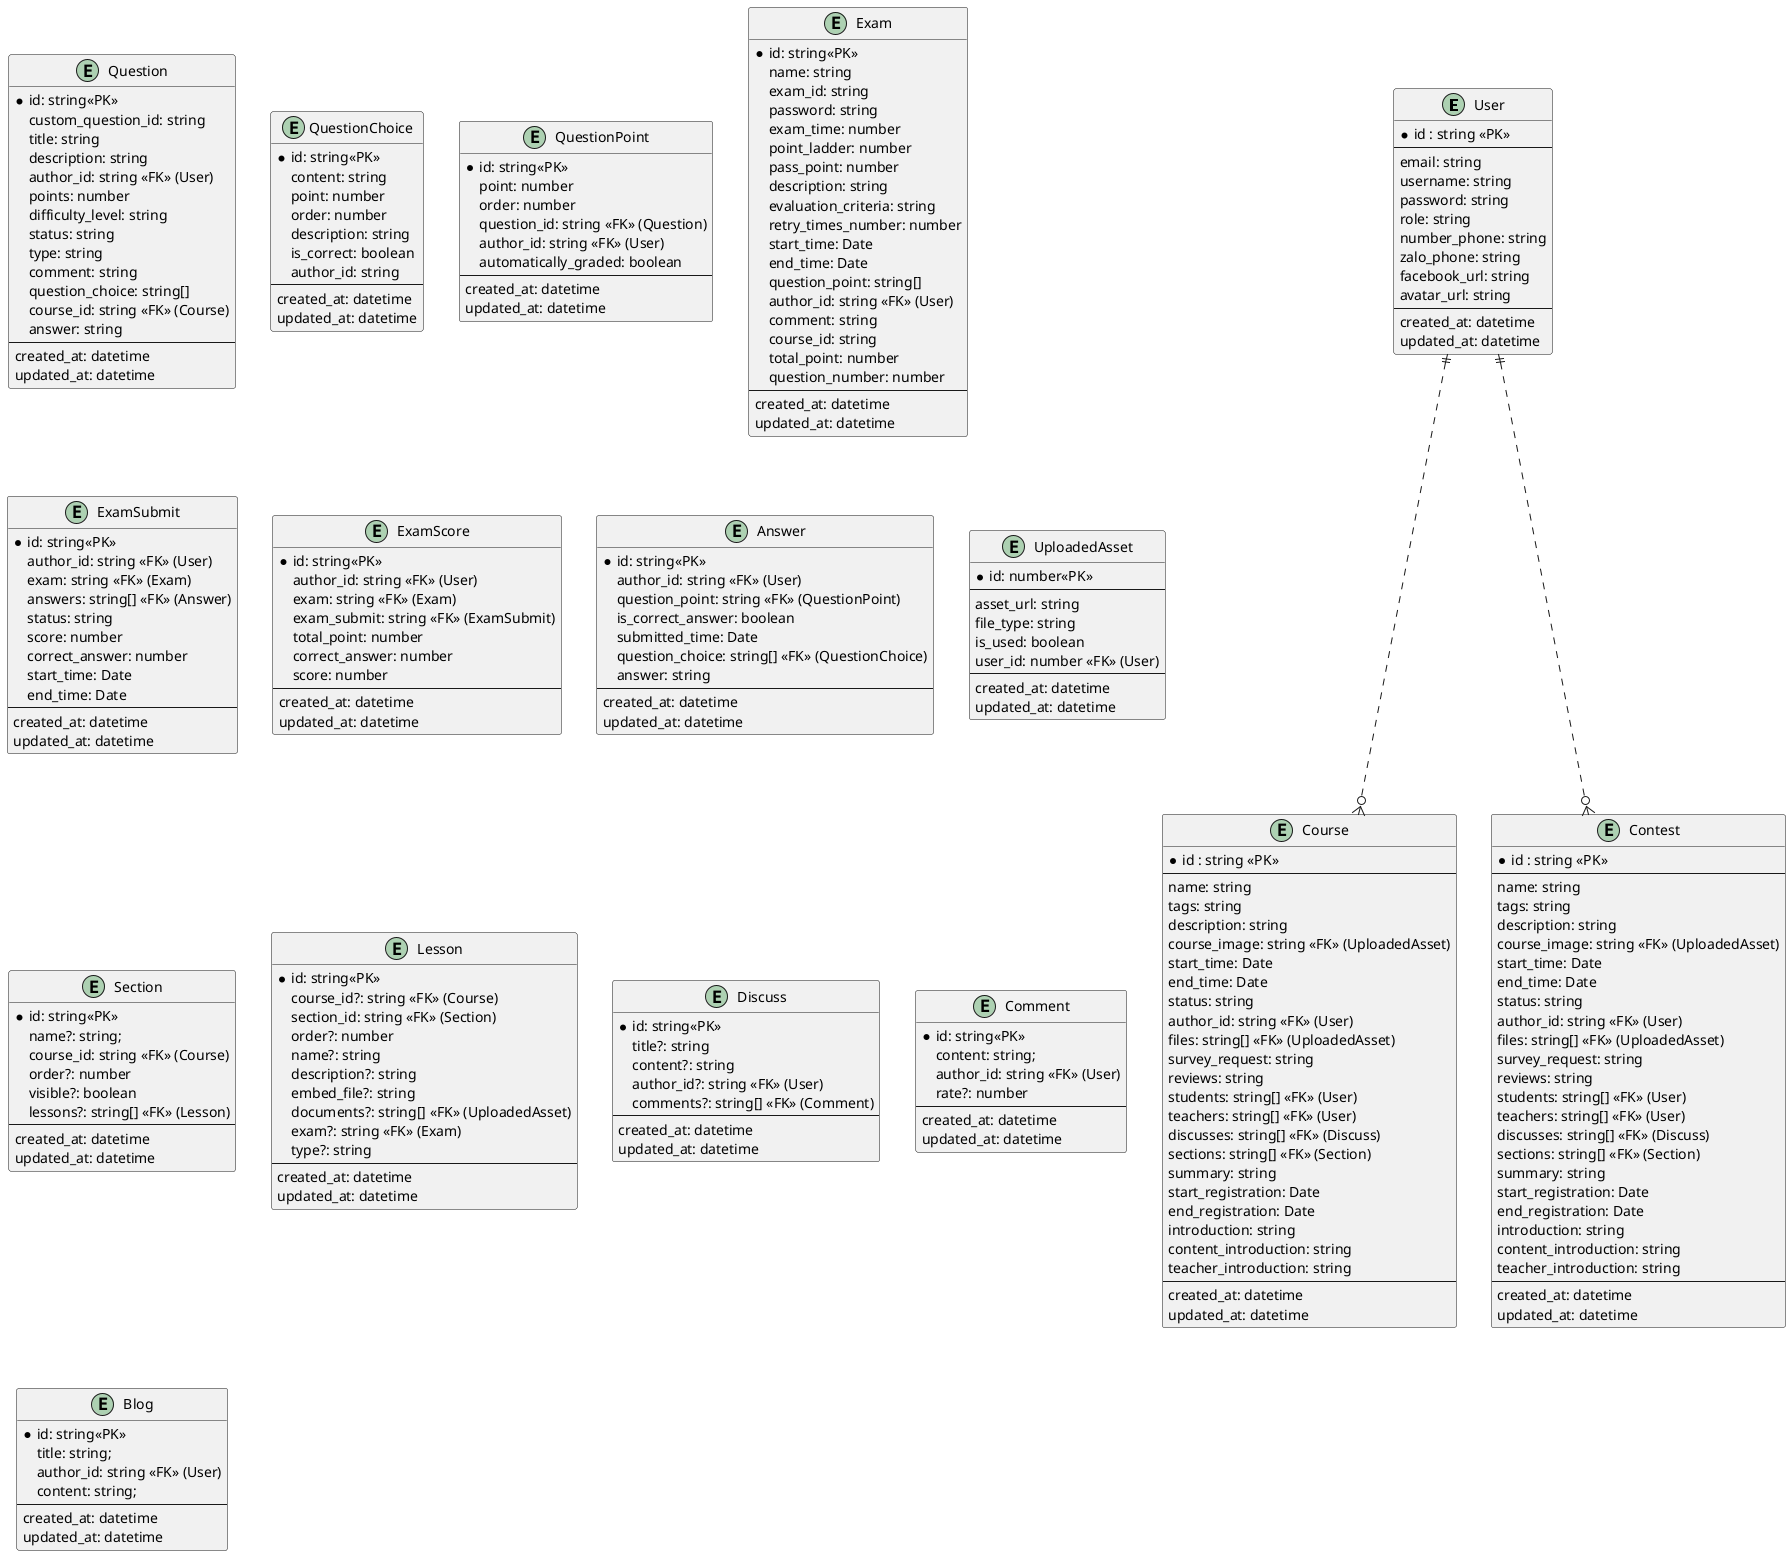 @startuml database

entity User {
    * id : string <<PK>>
    --
    email: string
    username: string
    password: string
    role: string
    number_phone: string
    zalo_phone: string
    facebook_url: string
    avatar_url: string
    ---
    created_at: datetime
    updated_at: datetime
}

entity Course {
    * id : string <<PK>>
    --
    name: string
    tags: string
    description: string
    course_image: string <<FK>> (UploadedAsset)
    start_time: Date
    end_time: Date
    status: string
    author_id: string <<FK>> (User)
    files: string[] <<FK>> (UploadedAsset)
    survey_request: string
    reviews: string
    students: string[] <<FK>> (User)
    teachers: string[] <<FK>> (User)
    discusses: string[] <<FK>> (Discuss)
    sections: string[] <<FK>> (Section)
    summary: string
    start_registration: Date
    end_registration: Date
    introduction: string
    content_introduction: string
    teacher_introduction: string
    ---
    created_at: datetime
    updated_at: datetime
}

entity Contest {
    * id : string <<PK>>
    --
    name: string
    tags: string
    description: string
    course_image: string <<FK>> (UploadedAsset)
    start_time: Date
    end_time: Date
    status: string
    author_id: string <<FK>> (User)
    files: string[] <<FK>> (UploadedAsset)
    survey_request: string
    reviews: string
    students: string[] <<FK>> (User)
    teachers: string[] <<FK>> (User)
    discusses: string[] <<FK>> (Discuss)
    sections: string[] <<FK>> (Section)
    summary: string
    start_registration: Date
    end_registration: Date
    introduction: string
    content_introduction: string
    teacher_introduction: string
    ---
    created_at: datetime
    updated_at: datetime
}


entity Question{
    *id: string<<PK>>
    custom_question_id: string
    title: string
    description: string
    author_id: string <<FK>> (User)
    points: number
    difficulty_level: string
    status: string
    type: string
    comment: string
    question_choice: string[]
    course_id: string <<FK>> (Course)
    answer: string
    ---
    created_at: datetime
    updated_at: datetime
}

entity QuestionChoice{
    *id: string<<PK>>
    content: string
    point: number
    order: number
    description: string
    is_correct: boolean
    author_id: string
    ---
    created_at: datetime
    updated_at: datetime
}

entity QuestionPoint{
    *id: string<<PK>>
    point: number
    order: number
    question_id: string <<FK>> (Question)
    author_id: string <<FK>> (User)
    automatically_graded: boolean
    ---
    created_at: datetime
    updated_at: datetime
}

entity Exam{
    *id: string<<PK>>
    name: string
    exam_id: string
    password: string
    exam_time: number
    point_ladder: number
    pass_point: number
    description: string
    evaluation_criteria: string
    retry_times_number: number
    start_time: Date
    end_time: Date
    question_point: string[]
    author_id: string <<FK>> (User)
    comment: string
    course_id: string
    total_point: number
    question_number: number
    ---
    created_at: datetime
    updated_at: datetime
}

entity ExamSubmit {
    *id: string<<PK>>
    author_id: string <<FK>> (User)
    exam: string <<FK>> (Exam)
    answers: string[] <<FK>> (Answer)
    status: string
    score: number
    correct_answer: number
    start_time: Date
    end_time: Date
    ---
    created_at: datetime
    updated_at: datetime
}

entity ExamScore {
    *id: string<<PK>>
    author_id: string <<FK>> (User)
    exam: string <<FK>> (Exam)
    exam_submit: string <<FK>> (ExamSubmit)
    total_point: number
    correct_answer: number
    score: number
    ---
    created_at: datetime
    updated_at: datetime
}

entity Answer {
    *id: string<<PK>>
    author_id: string <<FK>> (User)
    question_point: string <<FK>> (QuestionPoint)
    is_correct_answer: boolean
    submitted_time: Date
    question_choice: string[] <<FK>> (QuestionChoice)
    answer: string
    ---
    created_at: datetime
    updated_at: datetime
}

entity UploadedAsset{
    *id: number<<PK>>
    --
    asset_url: string
    file_type: string
    is_used: boolean
    user_id: number <<FK>> (User)
    --
    created_at: datetime
    updated_at: datetime
}

entity Section {
    *id: string<<PK>>
    name?: string;
    course_id: string <<FK>> (Course)
    order?: number
    visible?: boolean
    lessons?: string[] <<FK>> (Lesson)
    ---
    created_at: datetime
    updated_at: datetime
}

entity Lesson {
    *id: string<<PK>>
    course_id?: string <<FK>> (Course)
    section_id: string <<FK>> (Section)
    order?: number
    name?: string
    description?: string
    embed_file?: string
    documents?: string[] <<FK>> (UploadedAsset)
    exam?: string <<FK>> (Exam)
    type?: string
    ---
    created_at: datetime
    updated_at: datetime
}

entity Discuss {
    *id: string<<PK>>
    title?: string
    content?: string
    author_id?: string <<FK>> (User)
    comments?: string[] <<FK>> (Comment)
    ---
    created_at: datetime
    updated_at: datetime
}

entity Comment {
    *id: string<<PK>>
    content: string;
    author_id: string <<FK>> (User)
    rate?: number
    ---
    created_at: datetime
    updated_at: datetime
}

entity Blog {
    *id: string<<PK>>
    title: string;
    author_id: string <<FK>> (User)
    content: string;
    ---
    created_at: datetime
    updated_at: datetime
}


'User |o-down..|| UserRole
'User ||-down..o{ UserConference
'User ||-down..o{ UploadedAsset
'User ||-down..o{ Preference
'User ||-down..o{ Notification
'Conference ||-left..o{ Notification
'UserConference }o..|| Conference
'User |o-down..|| EmailVerification

User ||-down..o{ Course
User ||-down..o{ Contest
@enduml
